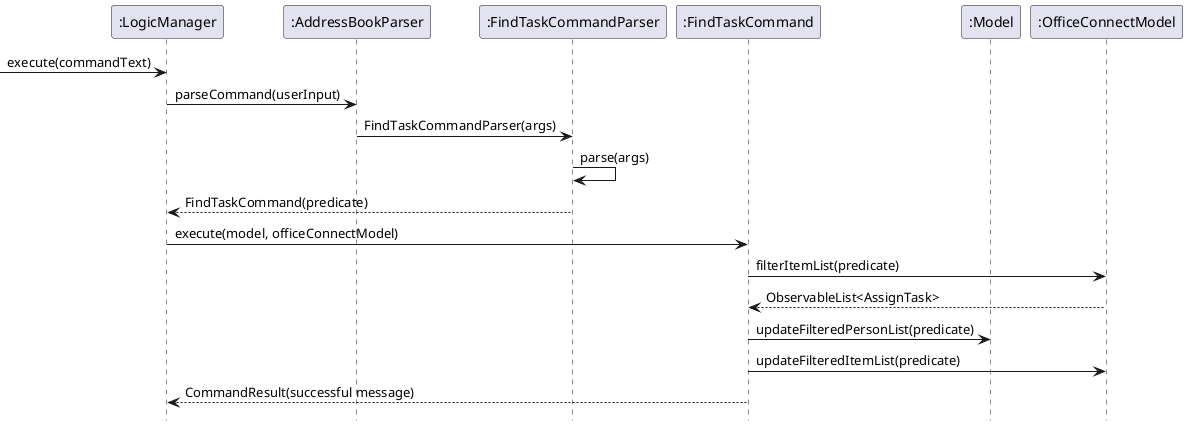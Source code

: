 @startuml
hide footbox
participant ":LogicManager" as LogicManager
participant ":AddressBookParser" as AddressBookParser
participant ":FindTaskCommandParser" as FindTaskCommandParser
participant ":FindTaskCommand" as FindTaskCommand
participant ":Model" as Model
participant ":OfficeConnectModel" as OfficeConnectModel
-> LogicManager: execute(commandText)
LogicManager -> AddressBookParser : parseCommand(userInput)
AddressBookParser -> FindTaskCommandParser : FindTaskCommandParser(args)
FindTaskCommandParser -> FindTaskCommandParser: parse(args)
FindTaskCommandParser --> LogicManager : FindTaskCommand(predicate)
LogicManager -> FindTaskCommand: execute(model, officeConnectModel)
FindTaskCommand -> OfficeConnectModel: filterItemList(predicate)
OfficeConnectModel --> FindTaskCommand: ObservableList<AssignTask>
FindTaskCommand -> Model: updateFilteredPersonList(predicate)
FindTaskCommand -> OfficeConnectModel: updateFilteredItemList(predicate)
FindTaskCommand --> LogicManager: CommandResult(successful message)
@enduml
